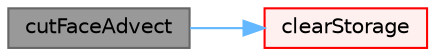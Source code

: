 digraph "cutFaceAdvect"
{
 // LATEX_PDF_SIZE
  bgcolor="transparent";
  edge [fontname=Helvetica,fontsize=10,labelfontname=Helvetica,labelfontsize=10];
  node [fontname=Helvetica,fontsize=10,shape=box,height=0.2,width=0.4];
  rankdir="LR";
  Node1 [id="Node000001",label="cutFaceAdvect",height=0.2,width=0.4,color="gray40", fillcolor="grey60", style="filled", fontcolor="black",tooltip=" "];
  Node1 -> Node2 [id="edge1_Node000001_Node000002",color="steelblue1",style="solid",tooltip=" "];
  Node2 [id="Node000002",label="clearStorage",height=0.2,width=0.4,color="red", fillcolor="#FFF0F0", style="filled",URL="$classFoam_1_1cutFaceAdvect.html#a77e7fd5aa3adf14be9cbcd6e670f7843",tooltip=" "];
}
